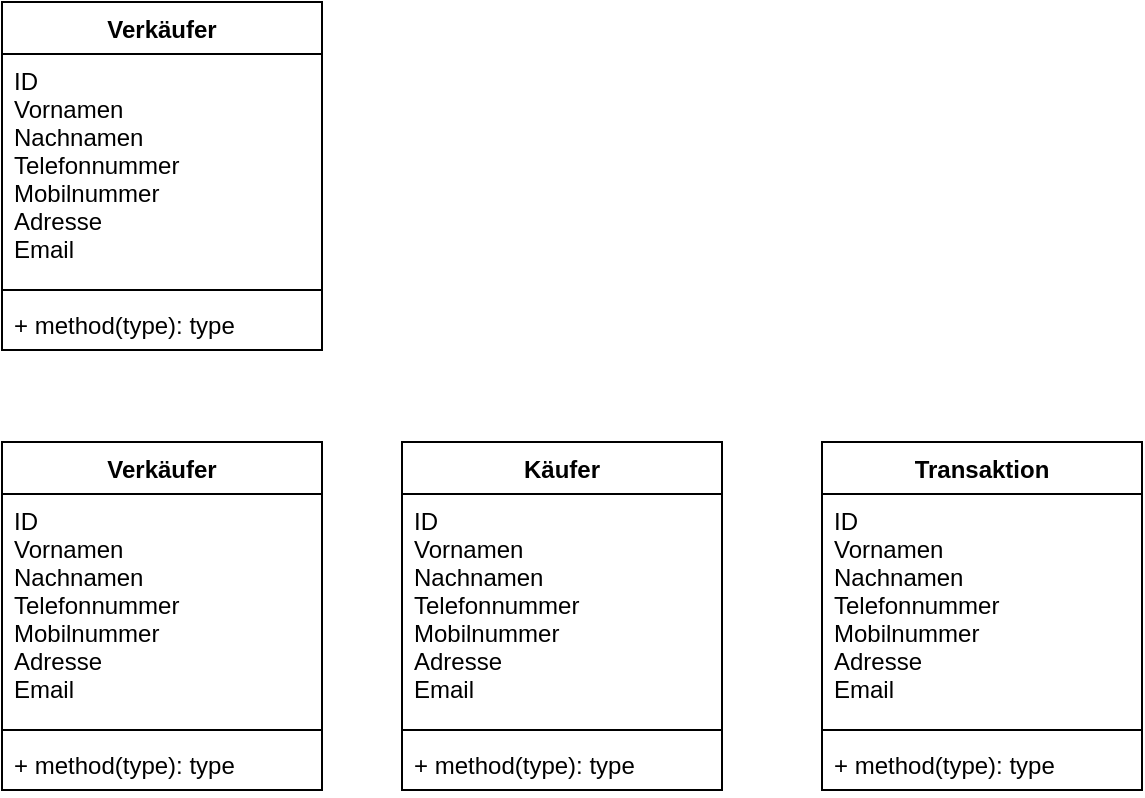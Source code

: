 <mxfile version="17.2.5" type="github">
  <diagram id="wFE0QG_FPsp0jaGvCLVb" name="Page-1">
    <mxGraphModel dx="946" dy="646" grid="1" gridSize="10" guides="1" tooltips="1" connect="1" arrows="1" fold="1" page="1" pageScale="1" pageWidth="850" pageHeight="1100" math="0" shadow="0">
      <root>
        <mxCell id="0" />
        <mxCell id="1" parent="0" />
        <mxCell id="t3irz5tRsW3nOoaf90Zt-1" value="Verkäufer" style="swimlane;fontStyle=1;align=center;verticalAlign=top;childLayout=stackLayout;horizontal=1;startSize=26;horizontalStack=0;resizeParent=1;resizeParentMax=0;resizeLast=0;collapsible=1;marginBottom=0;" parent="1" vertex="1">
          <mxGeometry x="80" y="260" width="160" height="174" as="geometry" />
        </mxCell>
        <mxCell id="t3irz5tRsW3nOoaf90Zt-2" value="ID&#xa;Vornamen&#xa;Nachnamen&#xa;Telefonnummer&#xa;Mobilnummer&#xa;Adresse&#xa;Email&#xa;" style="text;strokeColor=none;fillColor=none;align=left;verticalAlign=top;spacingLeft=4;spacingRight=4;overflow=hidden;rotatable=0;points=[[0,0.5],[1,0.5]];portConstraint=eastwest;" parent="t3irz5tRsW3nOoaf90Zt-1" vertex="1">
          <mxGeometry y="26" width="160" height="114" as="geometry" />
        </mxCell>
        <mxCell id="t3irz5tRsW3nOoaf90Zt-3" value="" style="line;strokeWidth=1;fillColor=none;align=left;verticalAlign=middle;spacingTop=-1;spacingLeft=3;spacingRight=3;rotatable=0;labelPosition=right;points=[];portConstraint=eastwest;" parent="t3irz5tRsW3nOoaf90Zt-1" vertex="1">
          <mxGeometry y="140" width="160" height="8" as="geometry" />
        </mxCell>
        <mxCell id="t3irz5tRsW3nOoaf90Zt-4" value="+ method(type): type" style="text;strokeColor=none;fillColor=none;align=left;verticalAlign=top;spacingLeft=4;spacingRight=4;overflow=hidden;rotatable=0;points=[[0,0.5],[1,0.5]];portConstraint=eastwest;" parent="t3irz5tRsW3nOoaf90Zt-1" vertex="1">
          <mxGeometry y="148" width="160" height="26" as="geometry" />
        </mxCell>
        <mxCell id="t3irz5tRsW3nOoaf90Zt-5" value="Käufer" style="swimlane;fontStyle=1;align=center;verticalAlign=top;childLayout=stackLayout;horizontal=1;startSize=26;horizontalStack=0;resizeParent=1;resizeParentMax=0;resizeLast=0;collapsible=1;marginBottom=0;" parent="1" vertex="1">
          <mxGeometry x="280" y="260" width="160" height="174" as="geometry" />
        </mxCell>
        <mxCell id="t3irz5tRsW3nOoaf90Zt-6" value="ID&#xa;Vornamen&#xa;Nachnamen&#xa;Telefonnummer&#xa;Mobilnummer&#xa;Adresse&#xa;Email&#xa;" style="text;strokeColor=none;fillColor=none;align=left;verticalAlign=top;spacingLeft=4;spacingRight=4;overflow=hidden;rotatable=0;points=[[0,0.5],[1,0.5]];portConstraint=eastwest;" parent="t3irz5tRsW3nOoaf90Zt-5" vertex="1">
          <mxGeometry y="26" width="160" height="114" as="geometry" />
        </mxCell>
        <mxCell id="t3irz5tRsW3nOoaf90Zt-7" value="" style="line;strokeWidth=1;fillColor=none;align=left;verticalAlign=middle;spacingTop=-1;spacingLeft=3;spacingRight=3;rotatable=0;labelPosition=right;points=[];portConstraint=eastwest;" parent="t3irz5tRsW3nOoaf90Zt-5" vertex="1">
          <mxGeometry y="140" width="160" height="8" as="geometry" />
        </mxCell>
        <mxCell id="t3irz5tRsW3nOoaf90Zt-8" value="+ method(type): type" style="text;strokeColor=none;fillColor=none;align=left;verticalAlign=top;spacingLeft=4;spacingRight=4;overflow=hidden;rotatable=0;points=[[0,0.5],[1,0.5]];portConstraint=eastwest;" parent="t3irz5tRsW3nOoaf90Zt-5" vertex="1">
          <mxGeometry y="148" width="160" height="26" as="geometry" />
        </mxCell>
        <mxCell id="t3irz5tRsW3nOoaf90Zt-10" value="Transaktion" style="swimlane;fontStyle=1;align=center;verticalAlign=top;childLayout=stackLayout;horizontal=1;startSize=26;horizontalStack=0;resizeParent=1;resizeParentMax=0;resizeLast=0;collapsible=1;marginBottom=0;" parent="1" vertex="1">
          <mxGeometry x="490" y="260" width="160" height="174" as="geometry" />
        </mxCell>
        <mxCell id="t3irz5tRsW3nOoaf90Zt-11" value="ID&#xa;Vornamen&#xa;Nachnamen&#xa;Telefonnummer&#xa;Mobilnummer&#xa;Adresse&#xa;Email&#xa;" style="text;strokeColor=none;fillColor=none;align=left;verticalAlign=top;spacingLeft=4;spacingRight=4;overflow=hidden;rotatable=0;points=[[0,0.5],[1,0.5]];portConstraint=eastwest;" parent="t3irz5tRsW3nOoaf90Zt-10" vertex="1">
          <mxGeometry y="26" width="160" height="114" as="geometry" />
        </mxCell>
        <mxCell id="t3irz5tRsW3nOoaf90Zt-12" value="" style="line;strokeWidth=1;fillColor=none;align=left;verticalAlign=middle;spacingTop=-1;spacingLeft=3;spacingRight=3;rotatable=0;labelPosition=right;points=[];portConstraint=eastwest;" parent="t3irz5tRsW3nOoaf90Zt-10" vertex="1">
          <mxGeometry y="140" width="160" height="8" as="geometry" />
        </mxCell>
        <mxCell id="t3irz5tRsW3nOoaf90Zt-13" value="+ method(type): type" style="text;strokeColor=none;fillColor=none;align=left;verticalAlign=top;spacingLeft=4;spacingRight=4;overflow=hidden;rotatable=0;points=[[0,0.5],[1,0.5]];portConstraint=eastwest;" parent="t3irz5tRsW3nOoaf90Zt-10" vertex="1">
          <mxGeometry y="148" width="160" height="26" as="geometry" />
        </mxCell>
        <mxCell id="VgTaTAIOP88qAL9eJdJJ-1" value="Verkäufer" style="swimlane;fontStyle=1;align=center;verticalAlign=top;childLayout=stackLayout;horizontal=1;startSize=26;horizontalStack=0;resizeParent=1;resizeParentMax=0;resizeLast=0;collapsible=1;marginBottom=0;" vertex="1" parent="1">
          <mxGeometry x="80" y="40" width="160" height="174" as="geometry" />
        </mxCell>
        <mxCell id="VgTaTAIOP88qAL9eJdJJ-2" value="ID&#xa;Vornamen&#xa;Nachnamen&#xa;Telefonnummer&#xa;Mobilnummer&#xa;Adresse&#xa;Email&#xa;" style="text;strokeColor=none;fillColor=none;align=left;verticalAlign=top;spacingLeft=4;spacingRight=4;overflow=hidden;rotatable=0;points=[[0,0.5],[1,0.5]];portConstraint=eastwest;" vertex="1" parent="VgTaTAIOP88qAL9eJdJJ-1">
          <mxGeometry y="26" width="160" height="114" as="geometry" />
        </mxCell>
        <mxCell id="VgTaTAIOP88qAL9eJdJJ-3" value="" style="line;strokeWidth=1;fillColor=none;align=left;verticalAlign=middle;spacingTop=-1;spacingLeft=3;spacingRight=3;rotatable=0;labelPosition=right;points=[];portConstraint=eastwest;" vertex="1" parent="VgTaTAIOP88qAL9eJdJJ-1">
          <mxGeometry y="140" width="160" height="8" as="geometry" />
        </mxCell>
        <mxCell id="VgTaTAIOP88qAL9eJdJJ-4" value="+ method(type): type" style="text;strokeColor=none;fillColor=none;align=left;verticalAlign=top;spacingLeft=4;spacingRight=4;overflow=hidden;rotatable=0;points=[[0,0.5],[1,0.5]];portConstraint=eastwest;" vertex="1" parent="VgTaTAIOP88qAL9eJdJJ-1">
          <mxGeometry y="148" width="160" height="26" as="geometry" />
        </mxCell>
      </root>
    </mxGraphModel>
  </diagram>
</mxfile>
